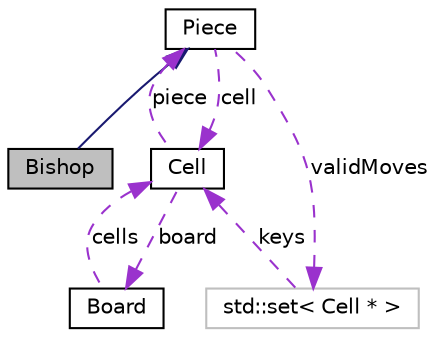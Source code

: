 digraph G
{
  bgcolor="transparent";
  edge [fontname="Helvetica",fontsize="10",labelfontname="Helvetica",labelfontsize="10"];
  node [fontname="Helvetica",fontsize="10",shape=record];
  Node1 [label="Bishop",height=0.2,width=0.4,color="black", fillcolor="grey75", style="filled" fontcolor="black"];
  Node2 -> Node1 [dir=back,color="midnightblue",fontsize="10",style="solid",fontname="Helvetica"];
  Node2 [label="Piece",height=0.2,width=0.4,color="black",URL="$d5/df0/classPiece.html",tooltip="Virtual base class for all Piece objects."];
  Node3 -> Node2 [dir=back,color="darkorchid3",fontsize="10",style="dashed",label="cell",fontname="Helvetica"];
  Node3 [label="Cell",height=0.2,width=0.4,color="black",URL="$de/dfd/classCell.html",tooltip="An interface for the Cell class that holds a piece (real or empty)."];
  Node4 -> Node3 [dir=back,color="darkorchid3",fontsize="10",style="dashed",label="board",fontname="Helvetica"];
  Node4 [label="Board",height=0.2,width=0.4,color="black",URL="$de/d23/classBoard.html",tooltip="An interface for the Board class."];
  Node3 -> Node4 [dir=back,color="darkorchid3",fontsize="10",style="dashed",label="cells",fontname="Helvetica"];
  Node2 -> Node3 [dir=back,color="darkorchid3",fontsize="10",style="dashed",label="piece",fontname="Helvetica"];
  Node5 -> Node2 [dir=back,color="darkorchid3",fontsize="10",style="dashed",label="validMoves",fontname="Helvetica"];
  Node5 [label="std::set\< Cell * \>",height=0.2,width=0.4,color="grey75"];
  Node3 -> Node5 [dir=back,color="darkorchid3",fontsize="10",style="dashed",label="keys",fontname="Helvetica"];
}
